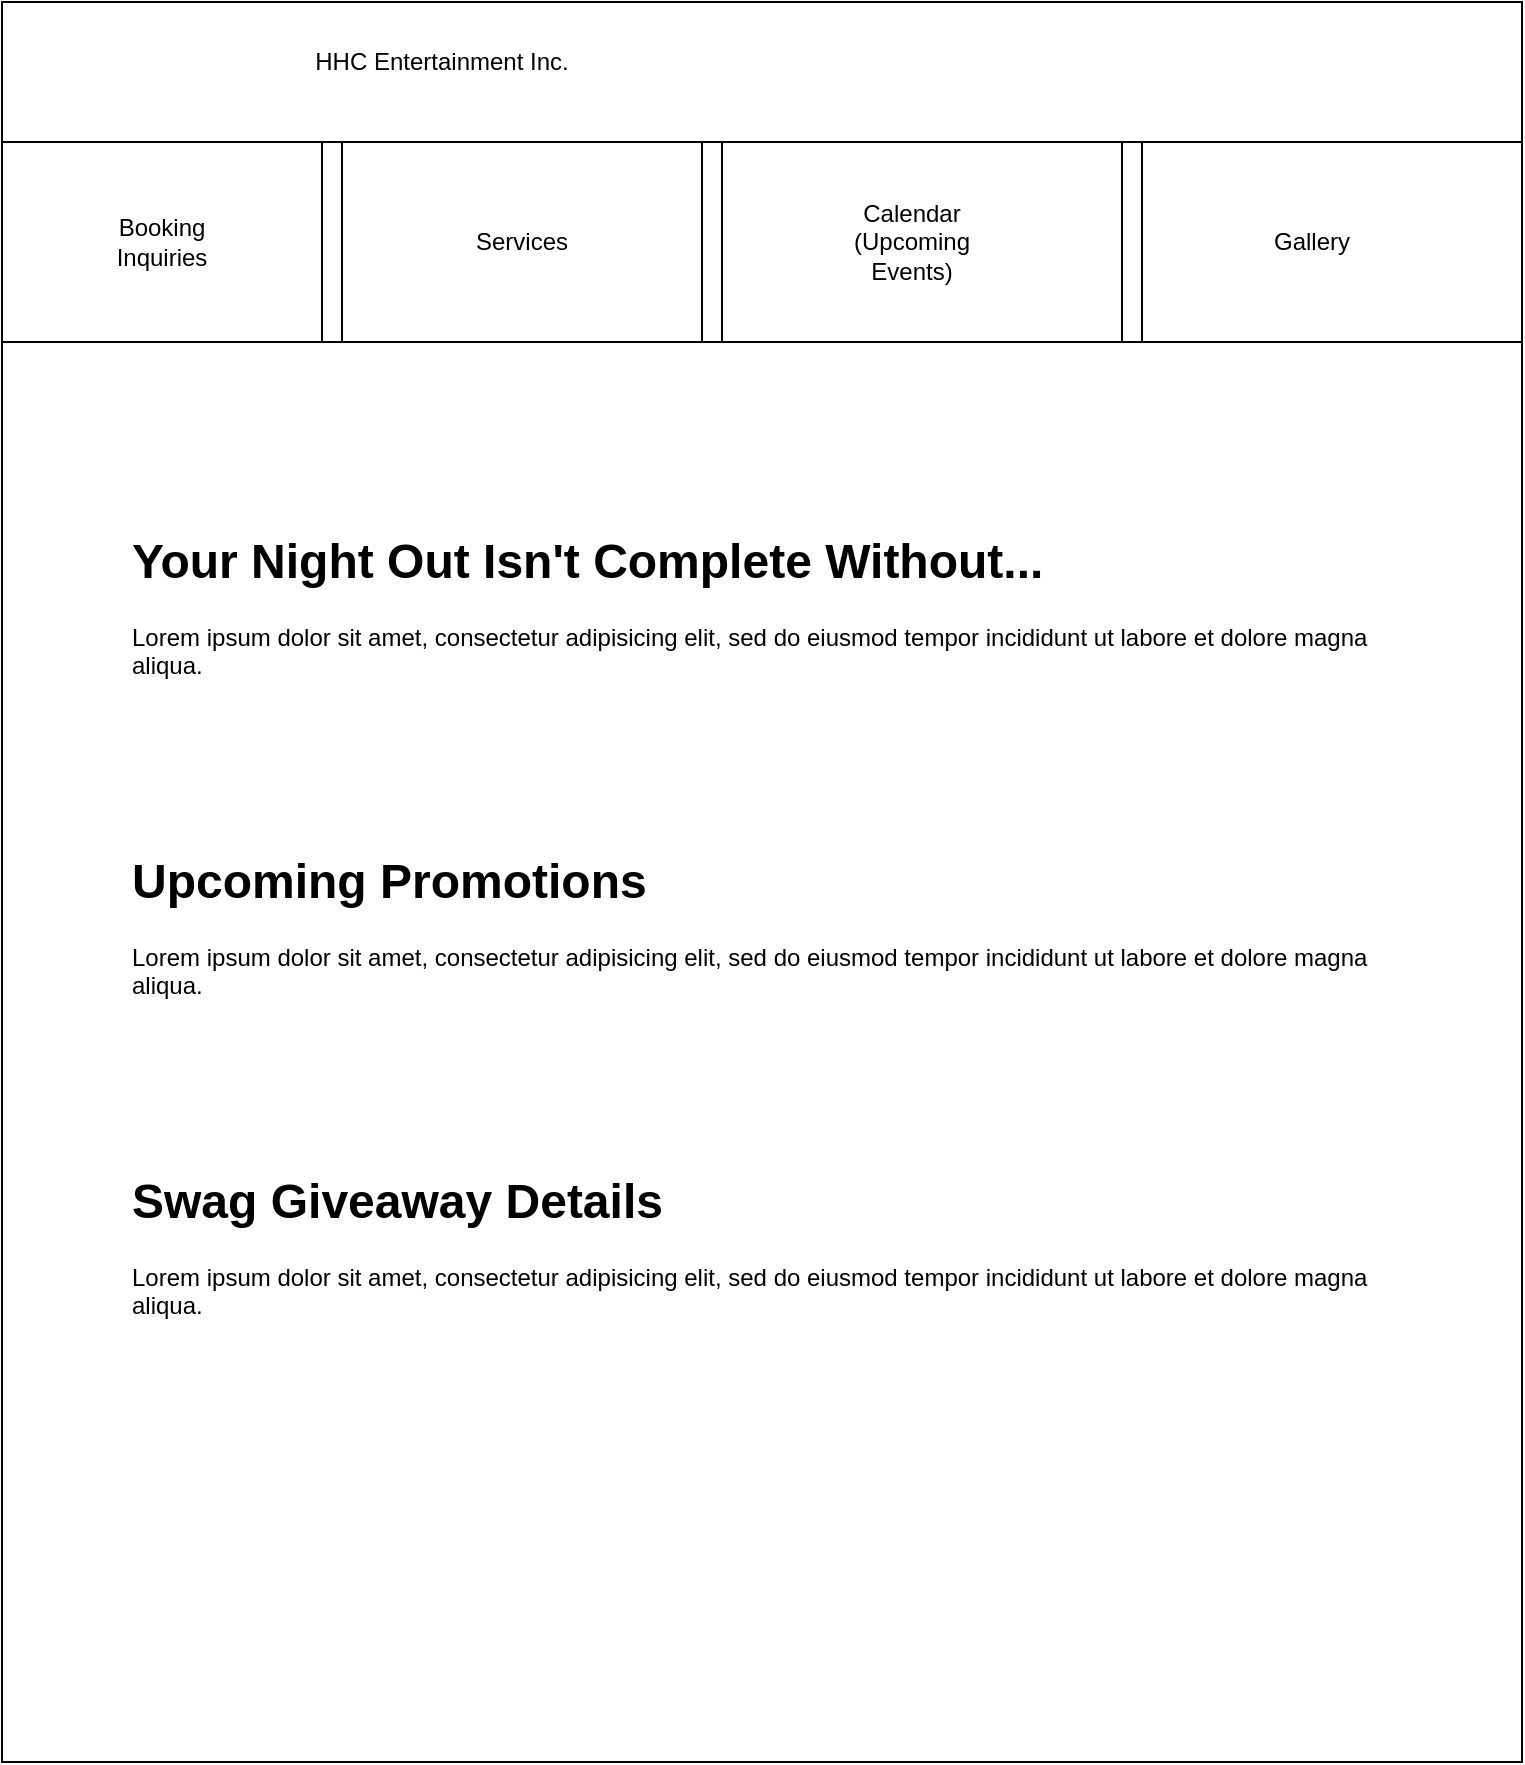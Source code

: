 <mxfile version="14.2.4" type="github">
  <diagram id="NCj45rP1nZp5nVnPlE9x" name="Page-1">
    <mxGraphModel dx="2062" dy="1160" grid="1" gridSize="10" guides="1" tooltips="1" connect="1" arrows="1" fold="1" page="1" pageScale="1" pageWidth="850" pageHeight="1100" math="0" shadow="0">
      <root>
        <mxCell id="0" />
        <mxCell id="1" parent="0" />
        <mxCell id="EMhfwQk1yu2o5E5q7FuK-4" value="" style="rounded=0;whiteSpace=wrap;html=1;fillColor=none;" vertex="1" parent="1">
          <mxGeometry x="620" y="210" width="200" height="100" as="geometry" />
        </mxCell>
        <mxCell id="EMhfwQk1yu2o5E5q7FuK-1" value="" style="rounded=0;whiteSpace=wrap;html=1;fillColor=none;" vertex="1" parent="1">
          <mxGeometry x="60" y="210" width="160" height="100" as="geometry" />
        </mxCell>
        <mxCell id="EMhfwQk1yu2o5E5q7FuK-2" value="" style="rounded=0;whiteSpace=wrap;html=1;fillColor=none;" vertex="1" parent="1">
          <mxGeometry x="230" y="210" width="180" height="100" as="geometry" />
        </mxCell>
        <mxCell id="nzJn4w158FAHuBrQBXu1-1" value="" style="rounded=0;whiteSpace=wrap;html=1;fillColor=none;" parent="1" vertex="1">
          <mxGeometry x="60" y="140" width="760" height="880" as="geometry" />
        </mxCell>
        <mxCell id="nzJn4w158FAHuBrQBXu1-7" value="" style="rounded=0;whiteSpace=wrap;html=1;fillColor=none;" parent="1" vertex="1">
          <mxGeometry x="60" y="210" width="760" height="100" as="geometry" />
        </mxCell>
        <mxCell id="nzJn4w158FAHuBrQBXu1-2" value="Booking Inquiries" style="text;html=1;strokeColor=none;fillColor=none;align=center;verticalAlign=middle;whiteSpace=wrap;rounded=0;" parent="1" vertex="1">
          <mxGeometry x="105" y="250" width="70" height="20" as="geometry" />
        </mxCell>
        <mxCell id="nzJn4w158FAHuBrQBXu1-3" value="Services" style="text;html=1;strokeColor=none;fillColor=none;align=center;verticalAlign=middle;whiteSpace=wrap;rounded=0;" parent="1" vertex="1">
          <mxGeometry x="280" y="250" width="80" height="20" as="geometry" />
        </mxCell>
        <mxCell id="nzJn4w158FAHuBrQBXu1-5" value="Calendar&lt;br&gt;(Upcoming Events)" style="text;html=1;strokeColor=none;fillColor=none;align=center;verticalAlign=middle;whiteSpace=wrap;rounded=0;" parent="1" vertex="1">
          <mxGeometry x="480" y="250" width="70" height="20" as="geometry" />
        </mxCell>
        <mxCell id="nzJn4w158FAHuBrQBXu1-6" value="Gallery" style="text;html=1;strokeColor=none;fillColor=none;align=center;verticalAlign=middle;whiteSpace=wrap;rounded=0;" parent="1" vertex="1">
          <mxGeometry x="680" y="250" width="70" height="20" as="geometry" />
        </mxCell>
        <mxCell id="nzJn4w158FAHuBrQBXu1-8" value="HHC Entertainment Inc." style="text;html=1;strokeColor=none;fillColor=none;align=center;verticalAlign=middle;whiteSpace=wrap;rounded=0;" parent="1" vertex="1">
          <mxGeometry x="110" y="160" width="340" height="20" as="geometry" />
        </mxCell>
        <mxCell id="EMhfwQk1yu2o5E5q7FuK-3" value="" style="rounded=0;whiteSpace=wrap;html=1;fillColor=none;" vertex="1" parent="1">
          <mxGeometry x="420" y="210" width="210" height="100" as="geometry" />
        </mxCell>
        <mxCell id="EMhfwQk1yu2o5E5q7FuK-5" value="&lt;h1&gt;Your Night Out Isn&#39;t Complete Without...&lt;/h1&gt;&lt;p&gt;Lorem ipsum dolor sit amet, consectetur adipisicing elit, sed do eiusmod tempor incididunt ut labore et dolore magna aliqua.&lt;/p&gt;" style="text;html=1;strokeColor=none;fillColor=none;spacing=5;spacingTop=-20;whiteSpace=wrap;overflow=hidden;rounded=0;" vertex="1" parent="1">
          <mxGeometry x="120" y="400" width="640" height="120" as="geometry" />
        </mxCell>
        <mxCell id="EMhfwQk1yu2o5E5q7FuK-6" value="&lt;h1&gt;Upcoming Promotions&lt;/h1&gt;&lt;p&gt;Lorem ipsum dolor sit amet, consectetur adipisicing elit, sed do eiusmod tempor incididunt ut labore et dolore magna aliqua.&lt;/p&gt;" style="text;html=1;strokeColor=none;fillColor=none;spacing=5;spacingTop=-20;whiteSpace=wrap;overflow=hidden;rounded=0;" vertex="1" parent="1">
          <mxGeometry x="120" y="560" width="640" height="120" as="geometry" />
        </mxCell>
        <mxCell id="EMhfwQk1yu2o5E5q7FuK-7" value="&lt;h1&gt;Swag Giveaway Details&lt;/h1&gt;&lt;p&gt;Lorem ipsum dolor sit amet, consectetur adipisicing elit, sed do eiusmod tempor incididunt ut labore et dolore magna aliqua.&lt;/p&gt;" style="text;html=1;strokeColor=none;fillColor=none;spacing=5;spacingTop=-20;whiteSpace=wrap;overflow=hidden;rounded=0;" vertex="1" parent="1">
          <mxGeometry x="120" y="720" width="640" height="120" as="geometry" />
        </mxCell>
      </root>
    </mxGraphModel>
  </diagram>
</mxfile>
